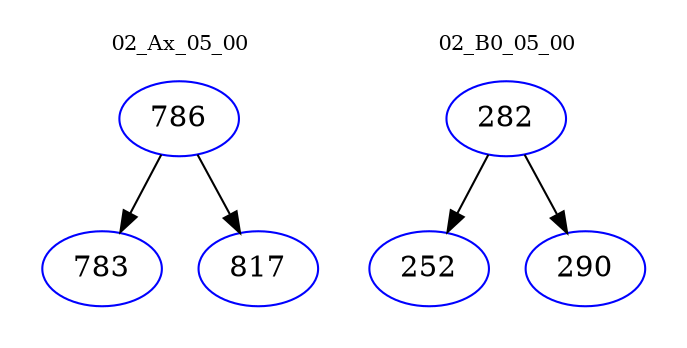 digraph{
subgraph cluster_0 {
color = white
label = "02_Ax_05_00";
fontsize=10;
T0_786 [label="786", color="blue"]
T0_786 -> T0_783 [color="black"]
T0_783 [label="783", color="blue"]
T0_786 -> T0_817 [color="black"]
T0_817 [label="817", color="blue"]
}
subgraph cluster_1 {
color = white
label = "02_B0_05_00";
fontsize=10;
T1_282 [label="282", color="blue"]
T1_282 -> T1_252 [color="black"]
T1_252 [label="252", color="blue"]
T1_282 -> T1_290 [color="black"]
T1_290 [label="290", color="blue"]
}
}
